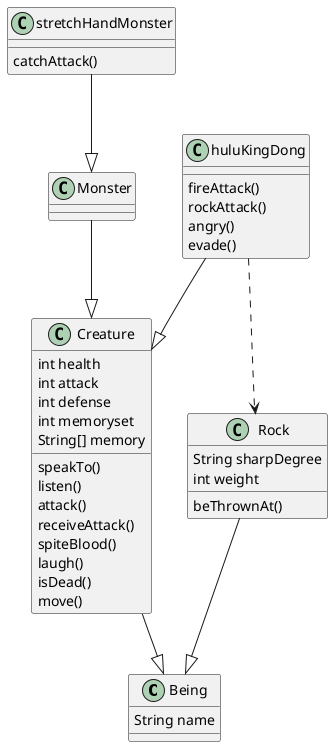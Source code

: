 @startuml
class Being {
String name
}
class Creature{
int health
int attack
int defense
int memoryset
String[] memory
speakTo()
listen()
attack()
receiveAttack()
spiteBlood()
laugh()
isDead()
move()

}
class Monster{

}
class Rock{
String sharpDegree
int weight
beThrownAt()
}
class huluKingDong{
fireAttack()
rockAttack()
angry()
evade()
}
class stretchHandMonster{
catchAttack()
}
Creature--|>Being
huluKingDong..>Rock
Rock--|>Being
stretchHandMonster--|>Monster
Monster--|>Creature
huluKingDong--|>Creature
@enduml